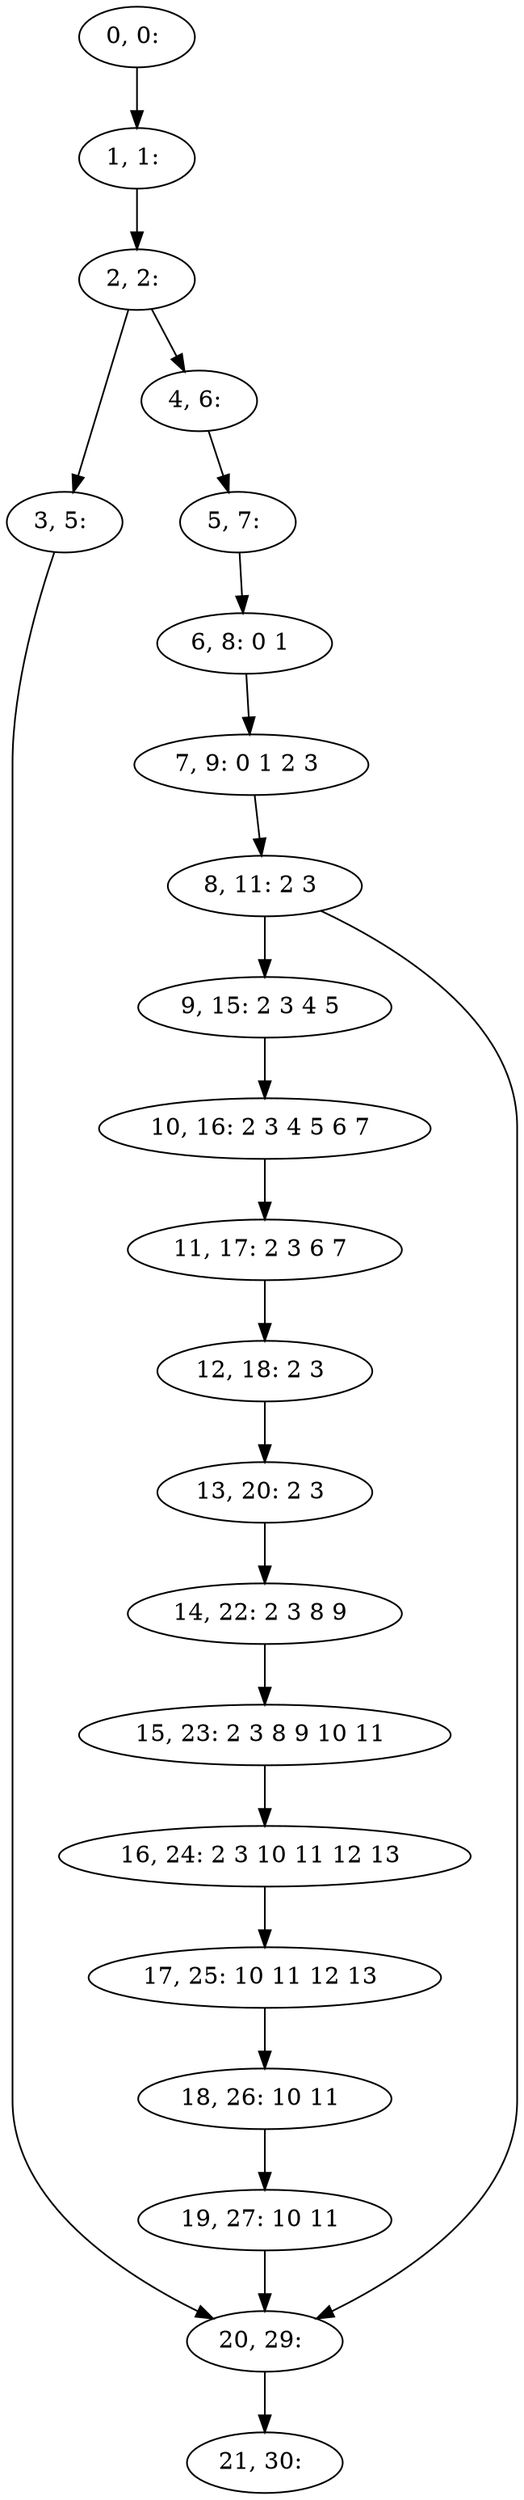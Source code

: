 digraph G {
0[label="0, 0: "];
1[label="1, 1: "];
2[label="2, 2: "];
3[label="3, 5: "];
4[label="4, 6: "];
5[label="5, 7: "];
6[label="6, 8: 0 1 "];
7[label="7, 9: 0 1 2 3 "];
8[label="8, 11: 2 3 "];
9[label="9, 15: 2 3 4 5 "];
10[label="10, 16: 2 3 4 5 6 7 "];
11[label="11, 17: 2 3 6 7 "];
12[label="12, 18: 2 3 "];
13[label="13, 20: 2 3 "];
14[label="14, 22: 2 3 8 9 "];
15[label="15, 23: 2 3 8 9 10 11 "];
16[label="16, 24: 2 3 10 11 12 13 "];
17[label="17, 25: 10 11 12 13 "];
18[label="18, 26: 10 11 "];
19[label="19, 27: 10 11 "];
20[label="20, 29: "];
21[label="21, 30: "];
0->1 ;
1->2 ;
2->3 ;
2->4 ;
3->20 ;
4->5 ;
5->6 ;
6->7 ;
7->8 ;
8->9 ;
8->20 ;
9->10 ;
10->11 ;
11->12 ;
12->13 ;
13->14 ;
14->15 ;
15->16 ;
16->17 ;
17->18 ;
18->19 ;
19->20 ;
20->21 ;
}

